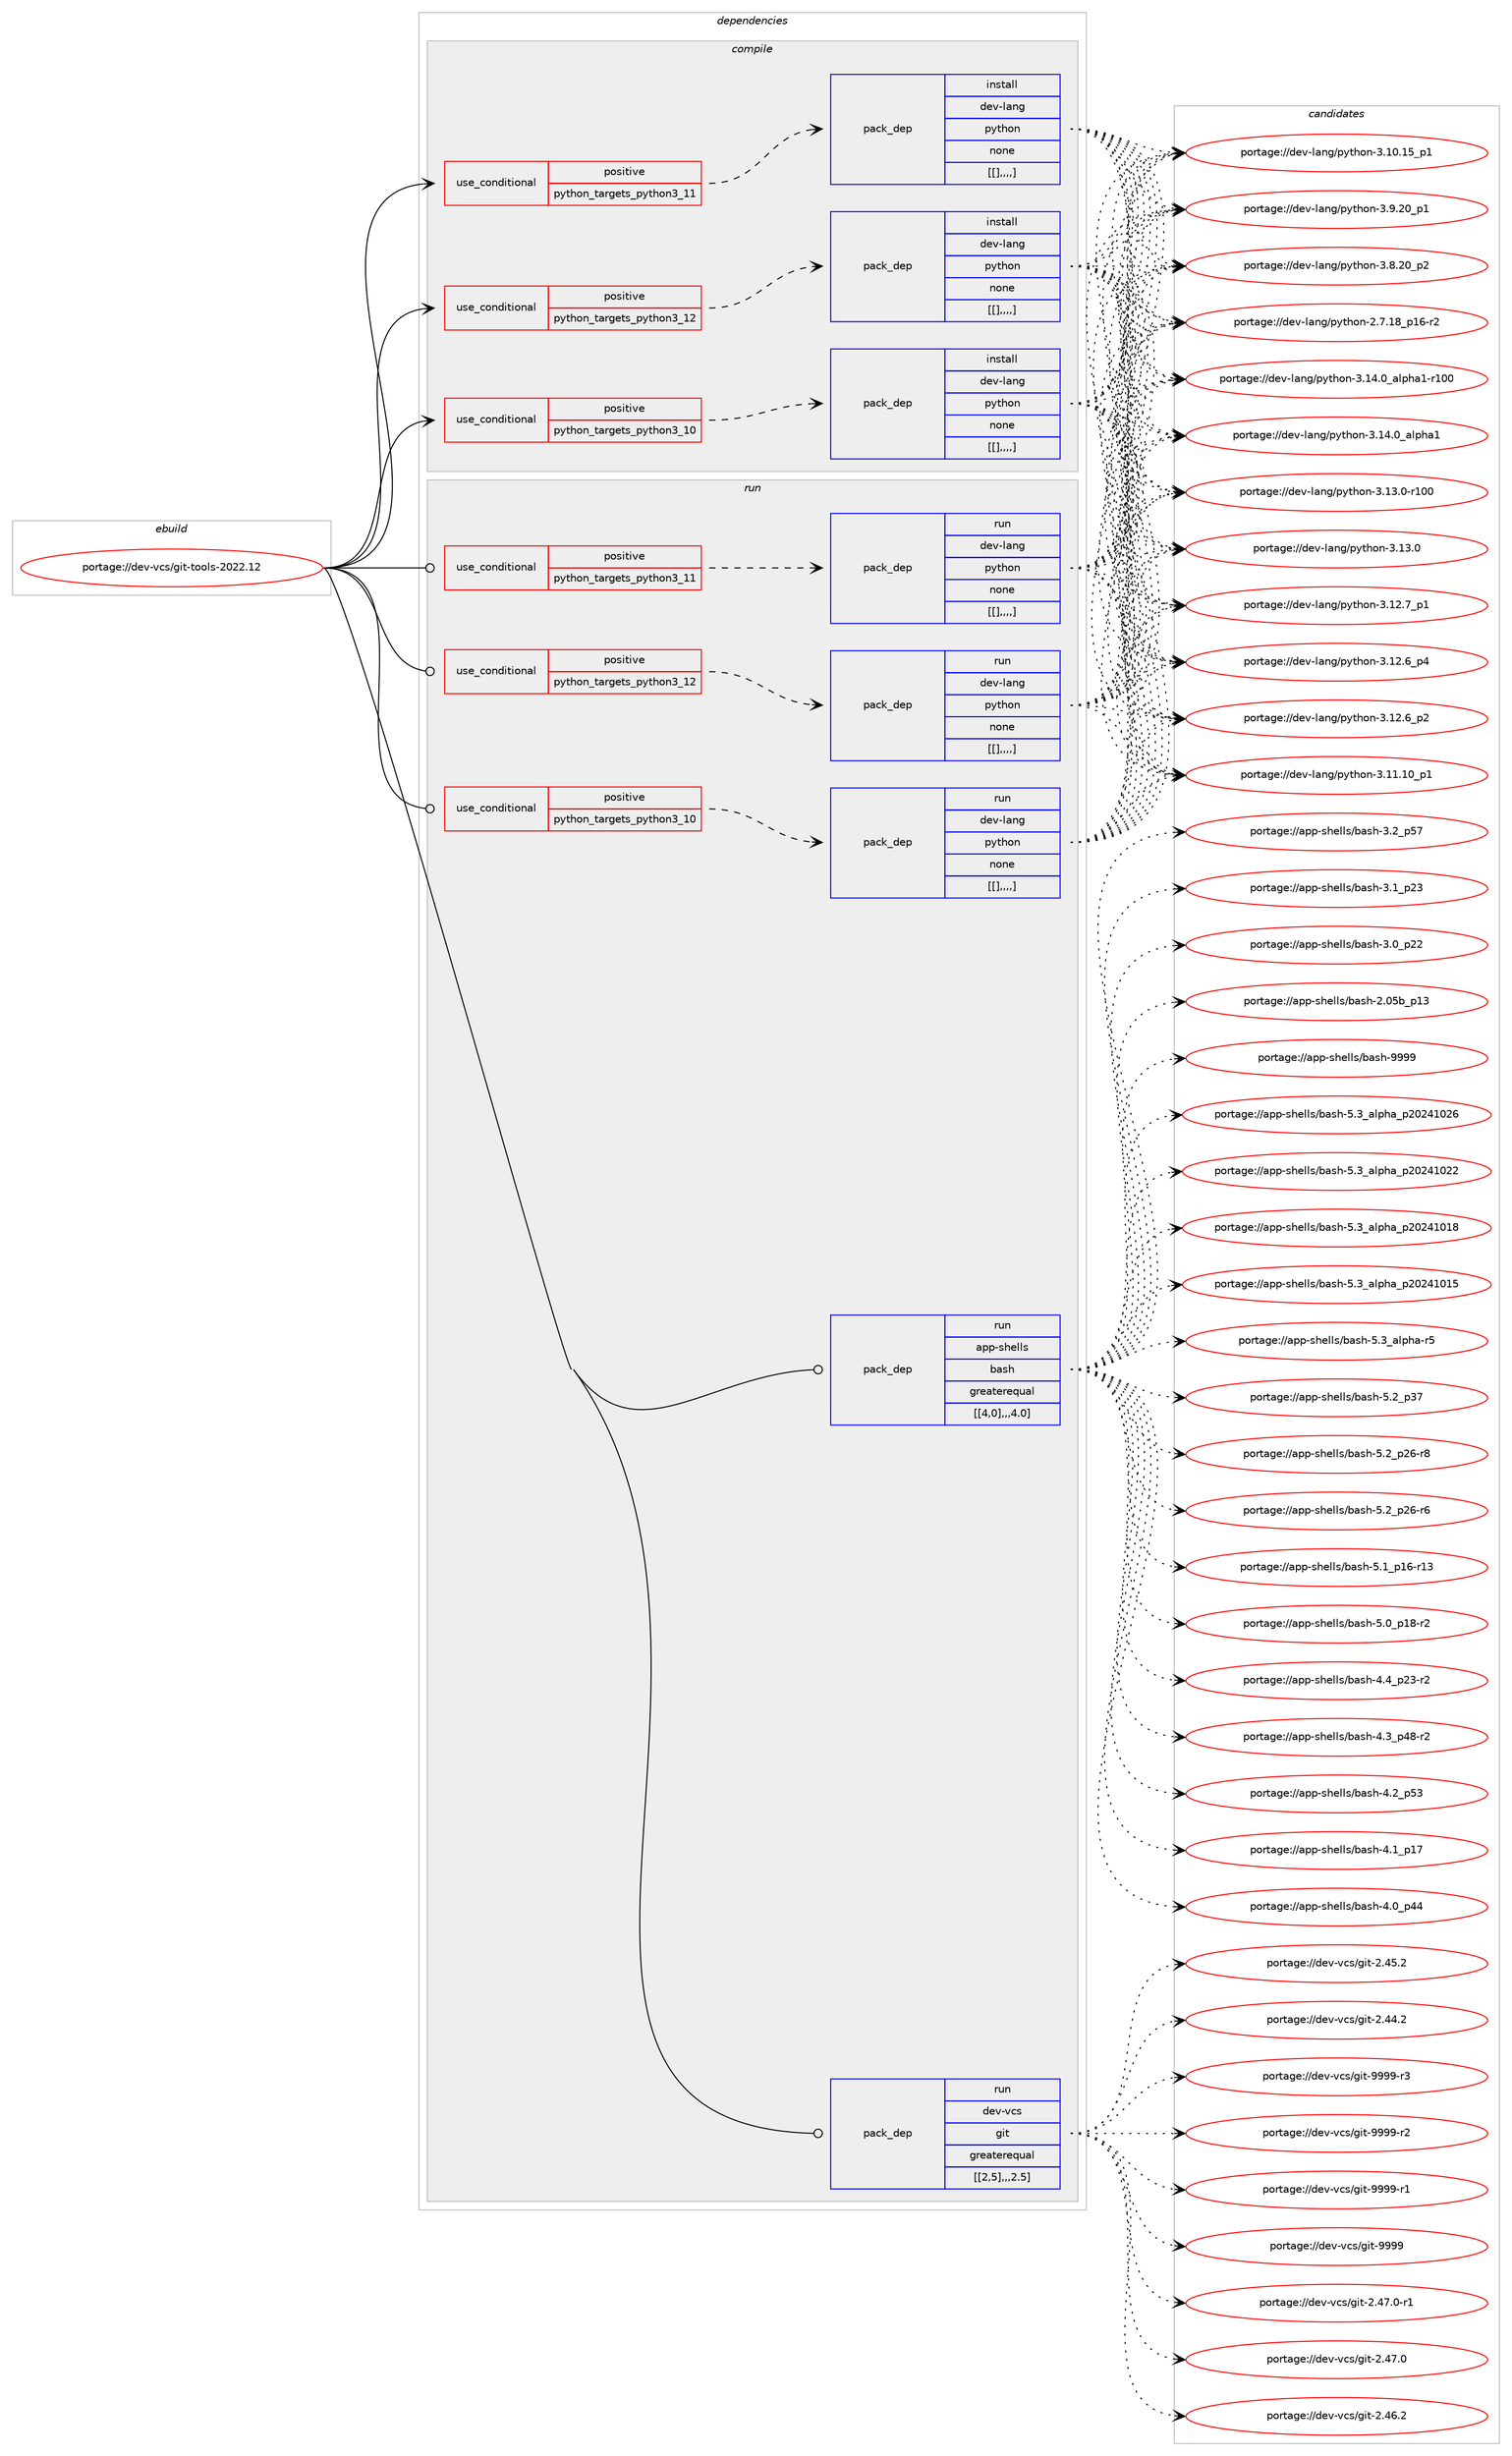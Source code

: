 digraph prolog {

# *************
# Graph options
# *************

newrank=true;
concentrate=true;
compound=true;
graph [rankdir=LR,fontname=Helvetica,fontsize=10,ranksep=1.5];#, ranksep=2.5, nodesep=0.2];
edge  [arrowhead=vee];
node  [fontname=Helvetica,fontsize=10];

# **********
# The ebuild
# **********

subgraph cluster_leftcol {
color=gray;
label=<<i>ebuild</i>>;
id [label="portage://dev-vcs/git-tools-2022.12", color=red, width=4, href="../dev-vcs/git-tools-2022.12.svg"];
}

# ****************
# The dependencies
# ****************

subgraph cluster_midcol {
color=gray;
label=<<i>dependencies</i>>;
subgraph cluster_compile {
fillcolor="#eeeeee";
style=filled;
label=<<i>compile</i>>;
subgraph cond67006 {
dependency233534 [label=<<TABLE BORDER="0" CELLBORDER="1" CELLSPACING="0" CELLPADDING="4"><TR><TD ROWSPAN="3" CELLPADDING="10">use_conditional</TD></TR><TR><TD>positive</TD></TR><TR><TD>python_targets_python3_10</TD></TR></TABLE>>, shape=none, color=red];
subgraph pack164974 {
dependency233536 [label=<<TABLE BORDER="0" CELLBORDER="1" CELLSPACING="0" CELLPADDING="4" WIDTH="220"><TR><TD ROWSPAN="6" CELLPADDING="30">pack_dep</TD></TR><TR><TD WIDTH="110">install</TD></TR><TR><TD>dev-lang</TD></TR><TR><TD>python</TD></TR><TR><TD>none</TD></TR><TR><TD>[[],,,,]</TD></TR></TABLE>>, shape=none, color=blue];
}
dependency233534:e -> dependency233536:w [weight=20,style="dashed",arrowhead="vee"];
}
id:e -> dependency233534:w [weight=20,style="solid",arrowhead="vee"];
subgraph cond67012 {
dependency233556 [label=<<TABLE BORDER="0" CELLBORDER="1" CELLSPACING="0" CELLPADDING="4"><TR><TD ROWSPAN="3" CELLPADDING="10">use_conditional</TD></TR><TR><TD>positive</TD></TR><TR><TD>python_targets_python3_11</TD></TR></TABLE>>, shape=none, color=red];
subgraph pack165001 {
dependency233577 [label=<<TABLE BORDER="0" CELLBORDER="1" CELLSPACING="0" CELLPADDING="4" WIDTH="220"><TR><TD ROWSPAN="6" CELLPADDING="30">pack_dep</TD></TR><TR><TD WIDTH="110">install</TD></TR><TR><TD>dev-lang</TD></TR><TR><TD>python</TD></TR><TR><TD>none</TD></TR><TR><TD>[[],,,,]</TD></TR></TABLE>>, shape=none, color=blue];
}
dependency233556:e -> dependency233577:w [weight=20,style="dashed",arrowhead="vee"];
}
id:e -> dependency233556:w [weight=20,style="solid",arrowhead="vee"];
subgraph cond67023 {
dependency233592 [label=<<TABLE BORDER="0" CELLBORDER="1" CELLSPACING="0" CELLPADDING="4"><TR><TD ROWSPAN="3" CELLPADDING="10">use_conditional</TD></TR><TR><TD>positive</TD></TR><TR><TD>python_targets_python3_12</TD></TR></TABLE>>, shape=none, color=red];
subgraph pack165032 {
dependency233661 [label=<<TABLE BORDER="0" CELLBORDER="1" CELLSPACING="0" CELLPADDING="4" WIDTH="220"><TR><TD ROWSPAN="6" CELLPADDING="30">pack_dep</TD></TR><TR><TD WIDTH="110">install</TD></TR><TR><TD>dev-lang</TD></TR><TR><TD>python</TD></TR><TR><TD>none</TD></TR><TR><TD>[[],,,,]</TD></TR></TABLE>>, shape=none, color=blue];
}
dependency233592:e -> dependency233661:w [weight=20,style="dashed",arrowhead="vee"];
}
id:e -> dependency233592:w [weight=20,style="solid",arrowhead="vee"];
}
subgraph cluster_compileandrun {
fillcolor="#eeeeee";
style=filled;
label=<<i>compile and run</i>>;
}
subgraph cluster_run {
fillcolor="#eeeeee";
style=filled;
label=<<i>run</i>>;
subgraph cond67061 {
dependency233739 [label=<<TABLE BORDER="0" CELLBORDER="1" CELLSPACING="0" CELLPADDING="4"><TR><TD ROWSPAN="3" CELLPADDING="10">use_conditional</TD></TR><TR><TD>positive</TD></TR><TR><TD>python_targets_python3_10</TD></TR></TABLE>>, shape=none, color=red];
subgraph pack165129 {
dependency233788 [label=<<TABLE BORDER="0" CELLBORDER="1" CELLSPACING="0" CELLPADDING="4" WIDTH="220"><TR><TD ROWSPAN="6" CELLPADDING="30">pack_dep</TD></TR><TR><TD WIDTH="110">run</TD></TR><TR><TD>dev-lang</TD></TR><TR><TD>python</TD></TR><TR><TD>none</TD></TR><TR><TD>[[],,,,]</TD></TR></TABLE>>, shape=none, color=blue];
}
dependency233739:e -> dependency233788:w [weight=20,style="dashed",arrowhead="vee"];
}
id:e -> dependency233739:w [weight=20,style="solid",arrowhead="odot"];
subgraph cond67096 {
dependency233854 [label=<<TABLE BORDER="0" CELLBORDER="1" CELLSPACING="0" CELLPADDING="4"><TR><TD ROWSPAN="3" CELLPADDING="10">use_conditional</TD></TR><TR><TD>positive</TD></TR><TR><TD>python_targets_python3_11</TD></TR></TABLE>>, shape=none, color=red];
subgraph pack165203 {
dependency233912 [label=<<TABLE BORDER="0" CELLBORDER="1" CELLSPACING="0" CELLPADDING="4" WIDTH="220"><TR><TD ROWSPAN="6" CELLPADDING="30">pack_dep</TD></TR><TR><TD WIDTH="110">run</TD></TR><TR><TD>dev-lang</TD></TR><TR><TD>python</TD></TR><TR><TD>none</TD></TR><TR><TD>[[],,,,]</TD></TR></TABLE>>, shape=none, color=blue];
}
dependency233854:e -> dependency233912:w [weight=20,style="dashed",arrowhead="vee"];
}
id:e -> dependency233854:w [weight=20,style="solid",arrowhead="odot"];
subgraph cond67139 {
dependency233939 [label=<<TABLE BORDER="0" CELLBORDER="1" CELLSPACING="0" CELLPADDING="4"><TR><TD ROWSPAN="3" CELLPADDING="10">use_conditional</TD></TR><TR><TD>positive</TD></TR><TR><TD>python_targets_python3_12</TD></TR></TABLE>>, shape=none, color=red];
subgraph pack165246 {
dependency233943 [label=<<TABLE BORDER="0" CELLBORDER="1" CELLSPACING="0" CELLPADDING="4" WIDTH="220"><TR><TD ROWSPAN="6" CELLPADDING="30">pack_dep</TD></TR><TR><TD WIDTH="110">run</TD></TR><TR><TD>dev-lang</TD></TR><TR><TD>python</TD></TR><TR><TD>none</TD></TR><TR><TD>[[],,,,]</TD></TR></TABLE>>, shape=none, color=blue];
}
dependency233939:e -> dependency233943:w [weight=20,style="dashed",arrowhead="vee"];
}
id:e -> dependency233939:w [weight=20,style="solid",arrowhead="odot"];
subgraph pack165251 {
dependency233952 [label=<<TABLE BORDER="0" CELLBORDER="1" CELLSPACING="0" CELLPADDING="4" WIDTH="220"><TR><TD ROWSPAN="6" CELLPADDING="30">pack_dep</TD></TR><TR><TD WIDTH="110">run</TD></TR><TR><TD>app-shells</TD></TR><TR><TD>bash</TD></TR><TR><TD>greaterequal</TD></TR><TR><TD>[[4,0],,,4.0]</TD></TR></TABLE>>, shape=none, color=blue];
}
id:e -> dependency233952:w [weight=20,style="solid",arrowhead="odot"];
subgraph pack165289 {
dependency234047 [label=<<TABLE BORDER="0" CELLBORDER="1" CELLSPACING="0" CELLPADDING="4" WIDTH="220"><TR><TD ROWSPAN="6" CELLPADDING="30">pack_dep</TD></TR><TR><TD WIDTH="110">run</TD></TR><TR><TD>dev-vcs</TD></TR><TR><TD>git</TD></TR><TR><TD>greaterequal</TD></TR><TR><TD>[[2,5],,,2.5]</TD></TR></TABLE>>, shape=none, color=blue];
}
id:e -> dependency234047:w [weight=20,style="solid",arrowhead="odot"];
}
}

# **************
# The candidates
# **************

subgraph cluster_choices {
rank=same;
color=gray;
label=<<i>candidates</i>>;

subgraph choice164492 {
color=black;
nodesep=1;
choice100101118451089711010347112121116104111110455146495246489597108112104974945114494848 [label="portage://dev-lang/python-3.14.0_alpha1-r100", color=red, width=4,href="../dev-lang/python-3.14.0_alpha1-r100.svg"];
choice1001011184510897110103471121211161041111104551464952464895971081121049749 [label="portage://dev-lang/python-3.14.0_alpha1", color=red, width=4,href="../dev-lang/python-3.14.0_alpha1.svg"];
choice1001011184510897110103471121211161041111104551464951464845114494848 [label="portage://dev-lang/python-3.13.0-r100", color=red, width=4,href="../dev-lang/python-3.13.0-r100.svg"];
choice10010111845108971101034711212111610411111045514649514648 [label="portage://dev-lang/python-3.13.0", color=red, width=4,href="../dev-lang/python-3.13.0.svg"];
choice100101118451089711010347112121116104111110455146495046559511249 [label="portage://dev-lang/python-3.12.7_p1", color=red, width=4,href="../dev-lang/python-3.12.7_p1.svg"];
choice100101118451089711010347112121116104111110455146495046549511252 [label="portage://dev-lang/python-3.12.6_p4", color=red, width=4,href="../dev-lang/python-3.12.6_p4.svg"];
choice100101118451089711010347112121116104111110455146495046549511250 [label="portage://dev-lang/python-3.12.6_p2", color=red, width=4,href="../dev-lang/python-3.12.6_p2.svg"];
choice10010111845108971101034711212111610411111045514649494649489511249 [label="portage://dev-lang/python-3.11.10_p1", color=red, width=4,href="../dev-lang/python-3.11.10_p1.svg"];
choice10010111845108971101034711212111610411111045514649484649539511249 [label="portage://dev-lang/python-3.10.15_p1", color=red, width=4,href="../dev-lang/python-3.10.15_p1.svg"];
choice100101118451089711010347112121116104111110455146574650489511249 [label="portage://dev-lang/python-3.9.20_p1", color=red, width=4,href="../dev-lang/python-3.9.20_p1.svg"];
choice100101118451089711010347112121116104111110455146564650489511250 [label="portage://dev-lang/python-3.8.20_p2", color=red, width=4,href="../dev-lang/python-3.8.20_p2.svg"];
choice100101118451089711010347112121116104111110455046554649569511249544511450 [label="portage://dev-lang/python-2.7.18_p16-r2", color=red, width=4,href="../dev-lang/python-2.7.18_p16-r2.svg"];
dependency233536:e -> choice100101118451089711010347112121116104111110455146495246489597108112104974945114494848:w [style=dotted,weight="100"];
dependency233536:e -> choice1001011184510897110103471121211161041111104551464952464895971081121049749:w [style=dotted,weight="100"];
dependency233536:e -> choice1001011184510897110103471121211161041111104551464951464845114494848:w [style=dotted,weight="100"];
dependency233536:e -> choice10010111845108971101034711212111610411111045514649514648:w [style=dotted,weight="100"];
dependency233536:e -> choice100101118451089711010347112121116104111110455146495046559511249:w [style=dotted,weight="100"];
dependency233536:e -> choice100101118451089711010347112121116104111110455146495046549511252:w [style=dotted,weight="100"];
dependency233536:e -> choice100101118451089711010347112121116104111110455146495046549511250:w [style=dotted,weight="100"];
dependency233536:e -> choice10010111845108971101034711212111610411111045514649494649489511249:w [style=dotted,weight="100"];
dependency233536:e -> choice10010111845108971101034711212111610411111045514649484649539511249:w [style=dotted,weight="100"];
dependency233536:e -> choice100101118451089711010347112121116104111110455146574650489511249:w [style=dotted,weight="100"];
dependency233536:e -> choice100101118451089711010347112121116104111110455146564650489511250:w [style=dotted,weight="100"];
dependency233536:e -> choice100101118451089711010347112121116104111110455046554649569511249544511450:w [style=dotted,weight="100"];
}
subgraph choice164501 {
color=black;
nodesep=1;
choice100101118451089711010347112121116104111110455146495246489597108112104974945114494848 [label="portage://dev-lang/python-3.14.0_alpha1-r100", color=red, width=4,href="../dev-lang/python-3.14.0_alpha1-r100.svg"];
choice1001011184510897110103471121211161041111104551464952464895971081121049749 [label="portage://dev-lang/python-3.14.0_alpha1", color=red, width=4,href="../dev-lang/python-3.14.0_alpha1.svg"];
choice1001011184510897110103471121211161041111104551464951464845114494848 [label="portage://dev-lang/python-3.13.0-r100", color=red, width=4,href="../dev-lang/python-3.13.0-r100.svg"];
choice10010111845108971101034711212111610411111045514649514648 [label="portage://dev-lang/python-3.13.0", color=red, width=4,href="../dev-lang/python-3.13.0.svg"];
choice100101118451089711010347112121116104111110455146495046559511249 [label="portage://dev-lang/python-3.12.7_p1", color=red, width=4,href="../dev-lang/python-3.12.7_p1.svg"];
choice100101118451089711010347112121116104111110455146495046549511252 [label="portage://dev-lang/python-3.12.6_p4", color=red, width=4,href="../dev-lang/python-3.12.6_p4.svg"];
choice100101118451089711010347112121116104111110455146495046549511250 [label="portage://dev-lang/python-3.12.6_p2", color=red, width=4,href="../dev-lang/python-3.12.6_p2.svg"];
choice10010111845108971101034711212111610411111045514649494649489511249 [label="portage://dev-lang/python-3.11.10_p1", color=red, width=4,href="../dev-lang/python-3.11.10_p1.svg"];
choice10010111845108971101034711212111610411111045514649484649539511249 [label="portage://dev-lang/python-3.10.15_p1", color=red, width=4,href="../dev-lang/python-3.10.15_p1.svg"];
choice100101118451089711010347112121116104111110455146574650489511249 [label="portage://dev-lang/python-3.9.20_p1", color=red, width=4,href="../dev-lang/python-3.9.20_p1.svg"];
choice100101118451089711010347112121116104111110455146564650489511250 [label="portage://dev-lang/python-3.8.20_p2", color=red, width=4,href="../dev-lang/python-3.8.20_p2.svg"];
choice100101118451089711010347112121116104111110455046554649569511249544511450 [label="portage://dev-lang/python-2.7.18_p16-r2", color=red, width=4,href="../dev-lang/python-2.7.18_p16-r2.svg"];
dependency233577:e -> choice100101118451089711010347112121116104111110455146495246489597108112104974945114494848:w [style=dotted,weight="100"];
dependency233577:e -> choice1001011184510897110103471121211161041111104551464952464895971081121049749:w [style=dotted,weight="100"];
dependency233577:e -> choice1001011184510897110103471121211161041111104551464951464845114494848:w [style=dotted,weight="100"];
dependency233577:e -> choice10010111845108971101034711212111610411111045514649514648:w [style=dotted,weight="100"];
dependency233577:e -> choice100101118451089711010347112121116104111110455146495046559511249:w [style=dotted,weight="100"];
dependency233577:e -> choice100101118451089711010347112121116104111110455146495046549511252:w [style=dotted,weight="100"];
dependency233577:e -> choice100101118451089711010347112121116104111110455146495046549511250:w [style=dotted,weight="100"];
dependency233577:e -> choice10010111845108971101034711212111610411111045514649494649489511249:w [style=dotted,weight="100"];
dependency233577:e -> choice10010111845108971101034711212111610411111045514649484649539511249:w [style=dotted,weight="100"];
dependency233577:e -> choice100101118451089711010347112121116104111110455146574650489511249:w [style=dotted,weight="100"];
dependency233577:e -> choice100101118451089711010347112121116104111110455146564650489511250:w [style=dotted,weight="100"];
dependency233577:e -> choice100101118451089711010347112121116104111110455046554649569511249544511450:w [style=dotted,weight="100"];
}
subgraph choice164506 {
color=black;
nodesep=1;
choice100101118451089711010347112121116104111110455146495246489597108112104974945114494848 [label="portage://dev-lang/python-3.14.0_alpha1-r100", color=red, width=4,href="../dev-lang/python-3.14.0_alpha1-r100.svg"];
choice1001011184510897110103471121211161041111104551464952464895971081121049749 [label="portage://dev-lang/python-3.14.0_alpha1", color=red, width=4,href="../dev-lang/python-3.14.0_alpha1.svg"];
choice1001011184510897110103471121211161041111104551464951464845114494848 [label="portage://dev-lang/python-3.13.0-r100", color=red, width=4,href="../dev-lang/python-3.13.0-r100.svg"];
choice10010111845108971101034711212111610411111045514649514648 [label="portage://dev-lang/python-3.13.0", color=red, width=4,href="../dev-lang/python-3.13.0.svg"];
choice100101118451089711010347112121116104111110455146495046559511249 [label="portage://dev-lang/python-3.12.7_p1", color=red, width=4,href="../dev-lang/python-3.12.7_p1.svg"];
choice100101118451089711010347112121116104111110455146495046549511252 [label="portage://dev-lang/python-3.12.6_p4", color=red, width=4,href="../dev-lang/python-3.12.6_p4.svg"];
choice100101118451089711010347112121116104111110455146495046549511250 [label="portage://dev-lang/python-3.12.6_p2", color=red, width=4,href="../dev-lang/python-3.12.6_p2.svg"];
choice10010111845108971101034711212111610411111045514649494649489511249 [label="portage://dev-lang/python-3.11.10_p1", color=red, width=4,href="../dev-lang/python-3.11.10_p1.svg"];
choice10010111845108971101034711212111610411111045514649484649539511249 [label="portage://dev-lang/python-3.10.15_p1", color=red, width=4,href="../dev-lang/python-3.10.15_p1.svg"];
choice100101118451089711010347112121116104111110455146574650489511249 [label="portage://dev-lang/python-3.9.20_p1", color=red, width=4,href="../dev-lang/python-3.9.20_p1.svg"];
choice100101118451089711010347112121116104111110455146564650489511250 [label="portage://dev-lang/python-3.8.20_p2", color=red, width=4,href="../dev-lang/python-3.8.20_p2.svg"];
choice100101118451089711010347112121116104111110455046554649569511249544511450 [label="portage://dev-lang/python-2.7.18_p16-r2", color=red, width=4,href="../dev-lang/python-2.7.18_p16-r2.svg"];
dependency233661:e -> choice100101118451089711010347112121116104111110455146495246489597108112104974945114494848:w [style=dotted,weight="100"];
dependency233661:e -> choice1001011184510897110103471121211161041111104551464952464895971081121049749:w [style=dotted,weight="100"];
dependency233661:e -> choice1001011184510897110103471121211161041111104551464951464845114494848:w [style=dotted,weight="100"];
dependency233661:e -> choice10010111845108971101034711212111610411111045514649514648:w [style=dotted,weight="100"];
dependency233661:e -> choice100101118451089711010347112121116104111110455146495046559511249:w [style=dotted,weight="100"];
dependency233661:e -> choice100101118451089711010347112121116104111110455146495046549511252:w [style=dotted,weight="100"];
dependency233661:e -> choice100101118451089711010347112121116104111110455146495046549511250:w [style=dotted,weight="100"];
dependency233661:e -> choice10010111845108971101034711212111610411111045514649494649489511249:w [style=dotted,weight="100"];
dependency233661:e -> choice10010111845108971101034711212111610411111045514649484649539511249:w [style=dotted,weight="100"];
dependency233661:e -> choice100101118451089711010347112121116104111110455146574650489511249:w [style=dotted,weight="100"];
dependency233661:e -> choice100101118451089711010347112121116104111110455146564650489511250:w [style=dotted,weight="100"];
dependency233661:e -> choice100101118451089711010347112121116104111110455046554649569511249544511450:w [style=dotted,weight="100"];
}
subgraph choice164519 {
color=black;
nodesep=1;
choice100101118451089711010347112121116104111110455146495246489597108112104974945114494848 [label="portage://dev-lang/python-3.14.0_alpha1-r100", color=red, width=4,href="../dev-lang/python-3.14.0_alpha1-r100.svg"];
choice1001011184510897110103471121211161041111104551464952464895971081121049749 [label="portage://dev-lang/python-3.14.0_alpha1", color=red, width=4,href="../dev-lang/python-3.14.0_alpha1.svg"];
choice1001011184510897110103471121211161041111104551464951464845114494848 [label="portage://dev-lang/python-3.13.0-r100", color=red, width=4,href="../dev-lang/python-3.13.0-r100.svg"];
choice10010111845108971101034711212111610411111045514649514648 [label="portage://dev-lang/python-3.13.0", color=red, width=4,href="../dev-lang/python-3.13.0.svg"];
choice100101118451089711010347112121116104111110455146495046559511249 [label="portage://dev-lang/python-3.12.7_p1", color=red, width=4,href="../dev-lang/python-3.12.7_p1.svg"];
choice100101118451089711010347112121116104111110455146495046549511252 [label="portage://dev-lang/python-3.12.6_p4", color=red, width=4,href="../dev-lang/python-3.12.6_p4.svg"];
choice100101118451089711010347112121116104111110455146495046549511250 [label="portage://dev-lang/python-3.12.6_p2", color=red, width=4,href="../dev-lang/python-3.12.6_p2.svg"];
choice10010111845108971101034711212111610411111045514649494649489511249 [label="portage://dev-lang/python-3.11.10_p1", color=red, width=4,href="../dev-lang/python-3.11.10_p1.svg"];
choice10010111845108971101034711212111610411111045514649484649539511249 [label="portage://dev-lang/python-3.10.15_p1", color=red, width=4,href="../dev-lang/python-3.10.15_p1.svg"];
choice100101118451089711010347112121116104111110455146574650489511249 [label="portage://dev-lang/python-3.9.20_p1", color=red, width=4,href="../dev-lang/python-3.9.20_p1.svg"];
choice100101118451089711010347112121116104111110455146564650489511250 [label="portage://dev-lang/python-3.8.20_p2", color=red, width=4,href="../dev-lang/python-3.8.20_p2.svg"];
choice100101118451089711010347112121116104111110455046554649569511249544511450 [label="portage://dev-lang/python-2.7.18_p16-r2", color=red, width=4,href="../dev-lang/python-2.7.18_p16-r2.svg"];
dependency233788:e -> choice100101118451089711010347112121116104111110455146495246489597108112104974945114494848:w [style=dotted,weight="100"];
dependency233788:e -> choice1001011184510897110103471121211161041111104551464952464895971081121049749:w [style=dotted,weight="100"];
dependency233788:e -> choice1001011184510897110103471121211161041111104551464951464845114494848:w [style=dotted,weight="100"];
dependency233788:e -> choice10010111845108971101034711212111610411111045514649514648:w [style=dotted,weight="100"];
dependency233788:e -> choice100101118451089711010347112121116104111110455146495046559511249:w [style=dotted,weight="100"];
dependency233788:e -> choice100101118451089711010347112121116104111110455146495046549511252:w [style=dotted,weight="100"];
dependency233788:e -> choice100101118451089711010347112121116104111110455146495046549511250:w [style=dotted,weight="100"];
dependency233788:e -> choice10010111845108971101034711212111610411111045514649494649489511249:w [style=dotted,weight="100"];
dependency233788:e -> choice10010111845108971101034711212111610411111045514649484649539511249:w [style=dotted,weight="100"];
dependency233788:e -> choice100101118451089711010347112121116104111110455146574650489511249:w [style=dotted,weight="100"];
dependency233788:e -> choice100101118451089711010347112121116104111110455146564650489511250:w [style=dotted,weight="100"];
dependency233788:e -> choice100101118451089711010347112121116104111110455046554649569511249544511450:w [style=dotted,weight="100"];
}
subgraph choice164528 {
color=black;
nodesep=1;
choice100101118451089711010347112121116104111110455146495246489597108112104974945114494848 [label="portage://dev-lang/python-3.14.0_alpha1-r100", color=red, width=4,href="../dev-lang/python-3.14.0_alpha1-r100.svg"];
choice1001011184510897110103471121211161041111104551464952464895971081121049749 [label="portage://dev-lang/python-3.14.0_alpha1", color=red, width=4,href="../dev-lang/python-3.14.0_alpha1.svg"];
choice1001011184510897110103471121211161041111104551464951464845114494848 [label="portage://dev-lang/python-3.13.0-r100", color=red, width=4,href="../dev-lang/python-3.13.0-r100.svg"];
choice10010111845108971101034711212111610411111045514649514648 [label="portage://dev-lang/python-3.13.0", color=red, width=4,href="../dev-lang/python-3.13.0.svg"];
choice100101118451089711010347112121116104111110455146495046559511249 [label="portage://dev-lang/python-3.12.7_p1", color=red, width=4,href="../dev-lang/python-3.12.7_p1.svg"];
choice100101118451089711010347112121116104111110455146495046549511252 [label="portage://dev-lang/python-3.12.6_p4", color=red, width=4,href="../dev-lang/python-3.12.6_p4.svg"];
choice100101118451089711010347112121116104111110455146495046549511250 [label="portage://dev-lang/python-3.12.6_p2", color=red, width=4,href="../dev-lang/python-3.12.6_p2.svg"];
choice10010111845108971101034711212111610411111045514649494649489511249 [label="portage://dev-lang/python-3.11.10_p1", color=red, width=4,href="../dev-lang/python-3.11.10_p1.svg"];
choice10010111845108971101034711212111610411111045514649484649539511249 [label="portage://dev-lang/python-3.10.15_p1", color=red, width=4,href="../dev-lang/python-3.10.15_p1.svg"];
choice100101118451089711010347112121116104111110455146574650489511249 [label="portage://dev-lang/python-3.9.20_p1", color=red, width=4,href="../dev-lang/python-3.9.20_p1.svg"];
choice100101118451089711010347112121116104111110455146564650489511250 [label="portage://dev-lang/python-3.8.20_p2", color=red, width=4,href="../dev-lang/python-3.8.20_p2.svg"];
choice100101118451089711010347112121116104111110455046554649569511249544511450 [label="portage://dev-lang/python-2.7.18_p16-r2", color=red, width=4,href="../dev-lang/python-2.7.18_p16-r2.svg"];
dependency233912:e -> choice100101118451089711010347112121116104111110455146495246489597108112104974945114494848:w [style=dotted,weight="100"];
dependency233912:e -> choice1001011184510897110103471121211161041111104551464952464895971081121049749:w [style=dotted,weight="100"];
dependency233912:e -> choice1001011184510897110103471121211161041111104551464951464845114494848:w [style=dotted,weight="100"];
dependency233912:e -> choice10010111845108971101034711212111610411111045514649514648:w [style=dotted,weight="100"];
dependency233912:e -> choice100101118451089711010347112121116104111110455146495046559511249:w [style=dotted,weight="100"];
dependency233912:e -> choice100101118451089711010347112121116104111110455146495046549511252:w [style=dotted,weight="100"];
dependency233912:e -> choice100101118451089711010347112121116104111110455146495046549511250:w [style=dotted,weight="100"];
dependency233912:e -> choice10010111845108971101034711212111610411111045514649494649489511249:w [style=dotted,weight="100"];
dependency233912:e -> choice10010111845108971101034711212111610411111045514649484649539511249:w [style=dotted,weight="100"];
dependency233912:e -> choice100101118451089711010347112121116104111110455146574650489511249:w [style=dotted,weight="100"];
dependency233912:e -> choice100101118451089711010347112121116104111110455146564650489511250:w [style=dotted,weight="100"];
dependency233912:e -> choice100101118451089711010347112121116104111110455046554649569511249544511450:w [style=dotted,weight="100"];
}
subgraph choice164539 {
color=black;
nodesep=1;
choice100101118451089711010347112121116104111110455146495246489597108112104974945114494848 [label="portage://dev-lang/python-3.14.0_alpha1-r100", color=red, width=4,href="../dev-lang/python-3.14.0_alpha1-r100.svg"];
choice1001011184510897110103471121211161041111104551464952464895971081121049749 [label="portage://dev-lang/python-3.14.0_alpha1", color=red, width=4,href="../dev-lang/python-3.14.0_alpha1.svg"];
choice1001011184510897110103471121211161041111104551464951464845114494848 [label="portage://dev-lang/python-3.13.0-r100", color=red, width=4,href="../dev-lang/python-3.13.0-r100.svg"];
choice10010111845108971101034711212111610411111045514649514648 [label="portage://dev-lang/python-3.13.0", color=red, width=4,href="../dev-lang/python-3.13.0.svg"];
choice100101118451089711010347112121116104111110455146495046559511249 [label="portage://dev-lang/python-3.12.7_p1", color=red, width=4,href="../dev-lang/python-3.12.7_p1.svg"];
choice100101118451089711010347112121116104111110455146495046549511252 [label="portage://dev-lang/python-3.12.6_p4", color=red, width=4,href="../dev-lang/python-3.12.6_p4.svg"];
choice100101118451089711010347112121116104111110455146495046549511250 [label="portage://dev-lang/python-3.12.6_p2", color=red, width=4,href="../dev-lang/python-3.12.6_p2.svg"];
choice10010111845108971101034711212111610411111045514649494649489511249 [label="portage://dev-lang/python-3.11.10_p1", color=red, width=4,href="../dev-lang/python-3.11.10_p1.svg"];
choice10010111845108971101034711212111610411111045514649484649539511249 [label="portage://dev-lang/python-3.10.15_p1", color=red, width=4,href="../dev-lang/python-3.10.15_p1.svg"];
choice100101118451089711010347112121116104111110455146574650489511249 [label="portage://dev-lang/python-3.9.20_p1", color=red, width=4,href="../dev-lang/python-3.9.20_p1.svg"];
choice100101118451089711010347112121116104111110455146564650489511250 [label="portage://dev-lang/python-3.8.20_p2", color=red, width=4,href="../dev-lang/python-3.8.20_p2.svg"];
choice100101118451089711010347112121116104111110455046554649569511249544511450 [label="portage://dev-lang/python-2.7.18_p16-r2", color=red, width=4,href="../dev-lang/python-2.7.18_p16-r2.svg"];
dependency233943:e -> choice100101118451089711010347112121116104111110455146495246489597108112104974945114494848:w [style=dotted,weight="100"];
dependency233943:e -> choice1001011184510897110103471121211161041111104551464952464895971081121049749:w [style=dotted,weight="100"];
dependency233943:e -> choice1001011184510897110103471121211161041111104551464951464845114494848:w [style=dotted,weight="100"];
dependency233943:e -> choice10010111845108971101034711212111610411111045514649514648:w [style=dotted,weight="100"];
dependency233943:e -> choice100101118451089711010347112121116104111110455146495046559511249:w [style=dotted,weight="100"];
dependency233943:e -> choice100101118451089711010347112121116104111110455146495046549511252:w [style=dotted,weight="100"];
dependency233943:e -> choice100101118451089711010347112121116104111110455146495046549511250:w [style=dotted,weight="100"];
dependency233943:e -> choice10010111845108971101034711212111610411111045514649494649489511249:w [style=dotted,weight="100"];
dependency233943:e -> choice10010111845108971101034711212111610411111045514649484649539511249:w [style=dotted,weight="100"];
dependency233943:e -> choice100101118451089711010347112121116104111110455146574650489511249:w [style=dotted,weight="100"];
dependency233943:e -> choice100101118451089711010347112121116104111110455146564650489511250:w [style=dotted,weight="100"];
dependency233943:e -> choice100101118451089711010347112121116104111110455046554649569511249544511450:w [style=dotted,weight="100"];
}
subgraph choice164576 {
color=black;
nodesep=1;
choice97112112451151041011081081154798971151044557575757 [label="portage://app-shells/bash-9999", color=red, width=4,href="../app-shells/bash-9999.svg"];
choice971121124511510410110810811547989711510445534651959710811210497951125048505249485054 [label="portage://app-shells/bash-5.3_alpha_p20241026", color=red, width=4,href="../app-shells/bash-5.3_alpha_p20241026.svg"];
choice971121124511510410110810811547989711510445534651959710811210497951125048505249485050 [label="portage://app-shells/bash-5.3_alpha_p20241022", color=red, width=4,href="../app-shells/bash-5.3_alpha_p20241022.svg"];
choice971121124511510410110810811547989711510445534651959710811210497951125048505249484956 [label="portage://app-shells/bash-5.3_alpha_p20241018", color=red, width=4,href="../app-shells/bash-5.3_alpha_p20241018.svg"];
choice971121124511510410110810811547989711510445534651959710811210497951125048505249484953 [label="portage://app-shells/bash-5.3_alpha_p20241015", color=red, width=4,href="../app-shells/bash-5.3_alpha_p20241015.svg"];
choice9711211245115104101108108115479897115104455346519597108112104974511453 [label="portage://app-shells/bash-5.3_alpha-r5", color=red, width=4,href="../app-shells/bash-5.3_alpha-r5.svg"];
choice971121124511510410110810811547989711510445534650951125155 [label="portage://app-shells/bash-5.2_p37", color=red, width=4,href="../app-shells/bash-5.2_p37.svg"];
choice9711211245115104101108108115479897115104455346509511250544511456 [label="portage://app-shells/bash-5.2_p26-r8", color=red, width=4,href="../app-shells/bash-5.2_p26-r8.svg"];
choice9711211245115104101108108115479897115104455346509511250544511454 [label="portage://app-shells/bash-5.2_p26-r6", color=red, width=4,href="../app-shells/bash-5.2_p26-r6.svg"];
choice971121124511510410110810811547989711510445534649951124954451144951 [label="portage://app-shells/bash-5.1_p16-r13", color=red, width=4,href="../app-shells/bash-5.1_p16-r13.svg"];
choice9711211245115104101108108115479897115104455346489511249564511450 [label="portage://app-shells/bash-5.0_p18-r2", color=red, width=4,href="../app-shells/bash-5.0_p18-r2.svg"];
choice9711211245115104101108108115479897115104455246529511250514511450 [label="portage://app-shells/bash-4.4_p23-r2", color=red, width=4,href="../app-shells/bash-4.4_p23-r2.svg"];
choice9711211245115104101108108115479897115104455246519511252564511450 [label="portage://app-shells/bash-4.3_p48-r2", color=red, width=4,href="../app-shells/bash-4.3_p48-r2.svg"];
choice971121124511510410110810811547989711510445524650951125351 [label="portage://app-shells/bash-4.2_p53", color=red, width=4,href="../app-shells/bash-4.2_p53.svg"];
choice971121124511510410110810811547989711510445524649951124955 [label="portage://app-shells/bash-4.1_p17", color=red, width=4,href="../app-shells/bash-4.1_p17.svg"];
choice971121124511510410110810811547989711510445524648951125252 [label="portage://app-shells/bash-4.0_p44", color=red, width=4,href="../app-shells/bash-4.0_p44.svg"];
choice971121124511510410110810811547989711510445514650951125355 [label="portage://app-shells/bash-3.2_p57", color=red, width=4,href="../app-shells/bash-3.2_p57.svg"];
choice971121124511510410110810811547989711510445514649951125051 [label="portage://app-shells/bash-3.1_p23", color=red, width=4,href="../app-shells/bash-3.1_p23.svg"];
choice971121124511510410110810811547989711510445514648951125050 [label="portage://app-shells/bash-3.0_p22", color=red, width=4,href="../app-shells/bash-3.0_p22.svg"];
choice9711211245115104101108108115479897115104455046485398951124951 [label="portage://app-shells/bash-2.05b_p13", color=red, width=4,href="../app-shells/bash-2.05b_p13.svg"];
dependency233952:e -> choice97112112451151041011081081154798971151044557575757:w [style=dotted,weight="100"];
dependency233952:e -> choice971121124511510410110810811547989711510445534651959710811210497951125048505249485054:w [style=dotted,weight="100"];
dependency233952:e -> choice971121124511510410110810811547989711510445534651959710811210497951125048505249485050:w [style=dotted,weight="100"];
dependency233952:e -> choice971121124511510410110810811547989711510445534651959710811210497951125048505249484956:w [style=dotted,weight="100"];
dependency233952:e -> choice971121124511510410110810811547989711510445534651959710811210497951125048505249484953:w [style=dotted,weight="100"];
dependency233952:e -> choice9711211245115104101108108115479897115104455346519597108112104974511453:w [style=dotted,weight="100"];
dependency233952:e -> choice971121124511510410110810811547989711510445534650951125155:w [style=dotted,weight="100"];
dependency233952:e -> choice9711211245115104101108108115479897115104455346509511250544511456:w [style=dotted,weight="100"];
dependency233952:e -> choice9711211245115104101108108115479897115104455346509511250544511454:w [style=dotted,weight="100"];
dependency233952:e -> choice971121124511510410110810811547989711510445534649951124954451144951:w [style=dotted,weight="100"];
dependency233952:e -> choice9711211245115104101108108115479897115104455346489511249564511450:w [style=dotted,weight="100"];
dependency233952:e -> choice9711211245115104101108108115479897115104455246529511250514511450:w [style=dotted,weight="100"];
dependency233952:e -> choice9711211245115104101108108115479897115104455246519511252564511450:w [style=dotted,weight="100"];
dependency233952:e -> choice971121124511510410110810811547989711510445524650951125351:w [style=dotted,weight="100"];
dependency233952:e -> choice971121124511510410110810811547989711510445524649951124955:w [style=dotted,weight="100"];
dependency233952:e -> choice971121124511510410110810811547989711510445524648951125252:w [style=dotted,weight="100"];
dependency233952:e -> choice971121124511510410110810811547989711510445514650951125355:w [style=dotted,weight="100"];
dependency233952:e -> choice971121124511510410110810811547989711510445514649951125051:w [style=dotted,weight="100"];
dependency233952:e -> choice971121124511510410110810811547989711510445514648951125050:w [style=dotted,weight="100"];
dependency233952:e -> choice9711211245115104101108108115479897115104455046485398951124951:w [style=dotted,weight="100"];
}
subgraph choice164586 {
color=black;
nodesep=1;
choice10010111845118991154710310511645575757574511451 [label="portage://dev-vcs/git-9999-r3", color=red, width=4,href="../dev-vcs/git-9999-r3.svg"];
choice10010111845118991154710310511645575757574511450 [label="portage://dev-vcs/git-9999-r2", color=red, width=4,href="../dev-vcs/git-9999-r2.svg"];
choice10010111845118991154710310511645575757574511449 [label="portage://dev-vcs/git-9999-r1", color=red, width=4,href="../dev-vcs/git-9999-r1.svg"];
choice1001011184511899115471031051164557575757 [label="portage://dev-vcs/git-9999", color=red, width=4,href="../dev-vcs/git-9999.svg"];
choice100101118451189911547103105116455046525546484511449 [label="portage://dev-vcs/git-2.47.0-r1", color=red, width=4,href="../dev-vcs/git-2.47.0-r1.svg"];
choice10010111845118991154710310511645504652554648 [label="portage://dev-vcs/git-2.47.0", color=red, width=4,href="../dev-vcs/git-2.47.0.svg"];
choice10010111845118991154710310511645504652544650 [label="portage://dev-vcs/git-2.46.2", color=red, width=4,href="../dev-vcs/git-2.46.2.svg"];
choice10010111845118991154710310511645504652534650 [label="portage://dev-vcs/git-2.45.2", color=red, width=4,href="../dev-vcs/git-2.45.2.svg"];
choice10010111845118991154710310511645504652524650 [label="portage://dev-vcs/git-2.44.2", color=red, width=4,href="../dev-vcs/git-2.44.2.svg"];
dependency234047:e -> choice10010111845118991154710310511645575757574511451:w [style=dotted,weight="100"];
dependency234047:e -> choice10010111845118991154710310511645575757574511450:w [style=dotted,weight="100"];
dependency234047:e -> choice10010111845118991154710310511645575757574511449:w [style=dotted,weight="100"];
dependency234047:e -> choice1001011184511899115471031051164557575757:w [style=dotted,weight="100"];
dependency234047:e -> choice100101118451189911547103105116455046525546484511449:w [style=dotted,weight="100"];
dependency234047:e -> choice10010111845118991154710310511645504652554648:w [style=dotted,weight="100"];
dependency234047:e -> choice10010111845118991154710310511645504652544650:w [style=dotted,weight="100"];
dependency234047:e -> choice10010111845118991154710310511645504652534650:w [style=dotted,weight="100"];
dependency234047:e -> choice10010111845118991154710310511645504652524650:w [style=dotted,weight="100"];
}
}

}
